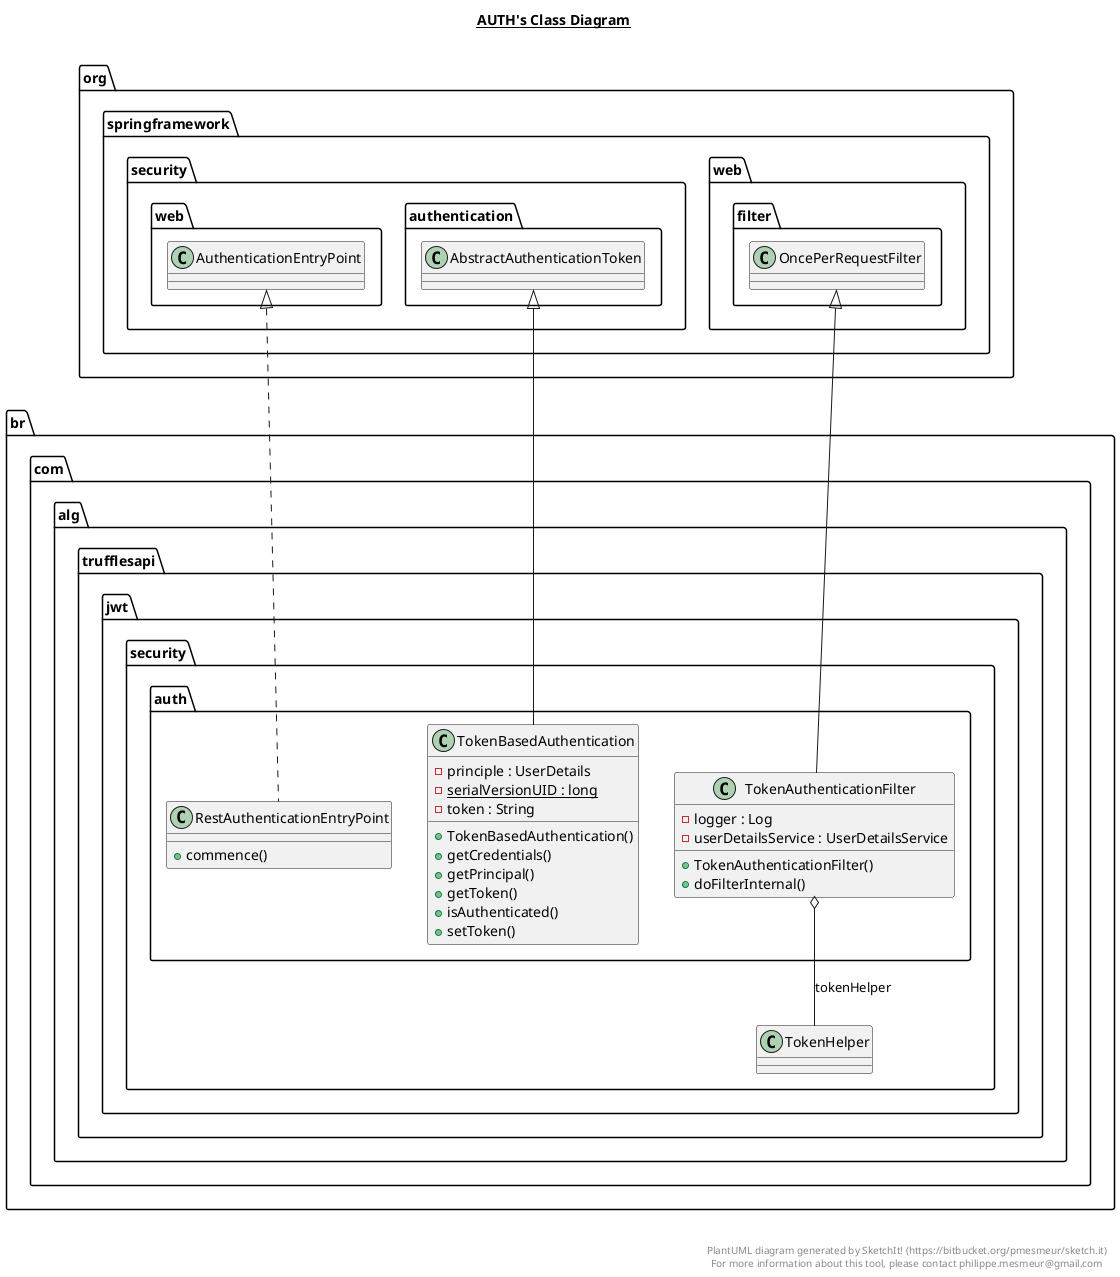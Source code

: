 @startuml

title __AUTH's Class Diagram__\n

  namespace br.com.alg.trufflesapi {
    namespace jwt.security {
      namespace auth {
        class br.com.alg.trufflesapi.jwt.security.auth.RestAuthenticationEntryPoint {
            + commence()
        }
      }
    }
  }
  

  namespace br.com.alg.trufflesapi {
    namespace jwt.security {
      namespace auth {
        class br.com.alg.trufflesapi.jwt.security.auth.TokenAuthenticationFilter {
            - logger : Log
            - userDetailsService : UserDetailsService
            + TokenAuthenticationFilter()
            + doFilterInternal()
        }
      }
    }
  }
  

  namespace br.com.alg.trufflesapi {
    namespace jwt.security {
      namespace auth {
        class br.com.alg.trufflesapi.jwt.security.auth.TokenBasedAuthentication {
            - principle : UserDetails
            {static} - serialVersionUID : long
            - token : String
            + TokenBasedAuthentication()
            + getCredentials()
            + getPrincipal()
            + getToken()
            + isAuthenticated()
            + setToken()
        }
      }
    }
  }
  

  br.com.alg.trufflesapi.jwt.security.auth.RestAuthenticationEntryPoint .up.|> org.springframework.security.web.AuthenticationEntryPoint
  br.com.alg.trufflesapi.jwt.security.auth.TokenAuthenticationFilter -up-|> org.springframework.web.filter.OncePerRequestFilter
  br.com.alg.trufflesapi.jwt.security.auth.TokenAuthenticationFilter o-- br.com.alg.trufflesapi.jwt.security.TokenHelper : tokenHelper
  br.com.alg.trufflesapi.jwt.security.auth.TokenBasedAuthentication -up-|> org.springframework.security.authentication.AbstractAuthenticationToken


right footer


PlantUML diagram generated by SketchIt! (https://bitbucket.org/pmesmeur/sketch.it)
For more information about this tool, please contact philippe.mesmeur@gmail.com
endfooter

@enduml
